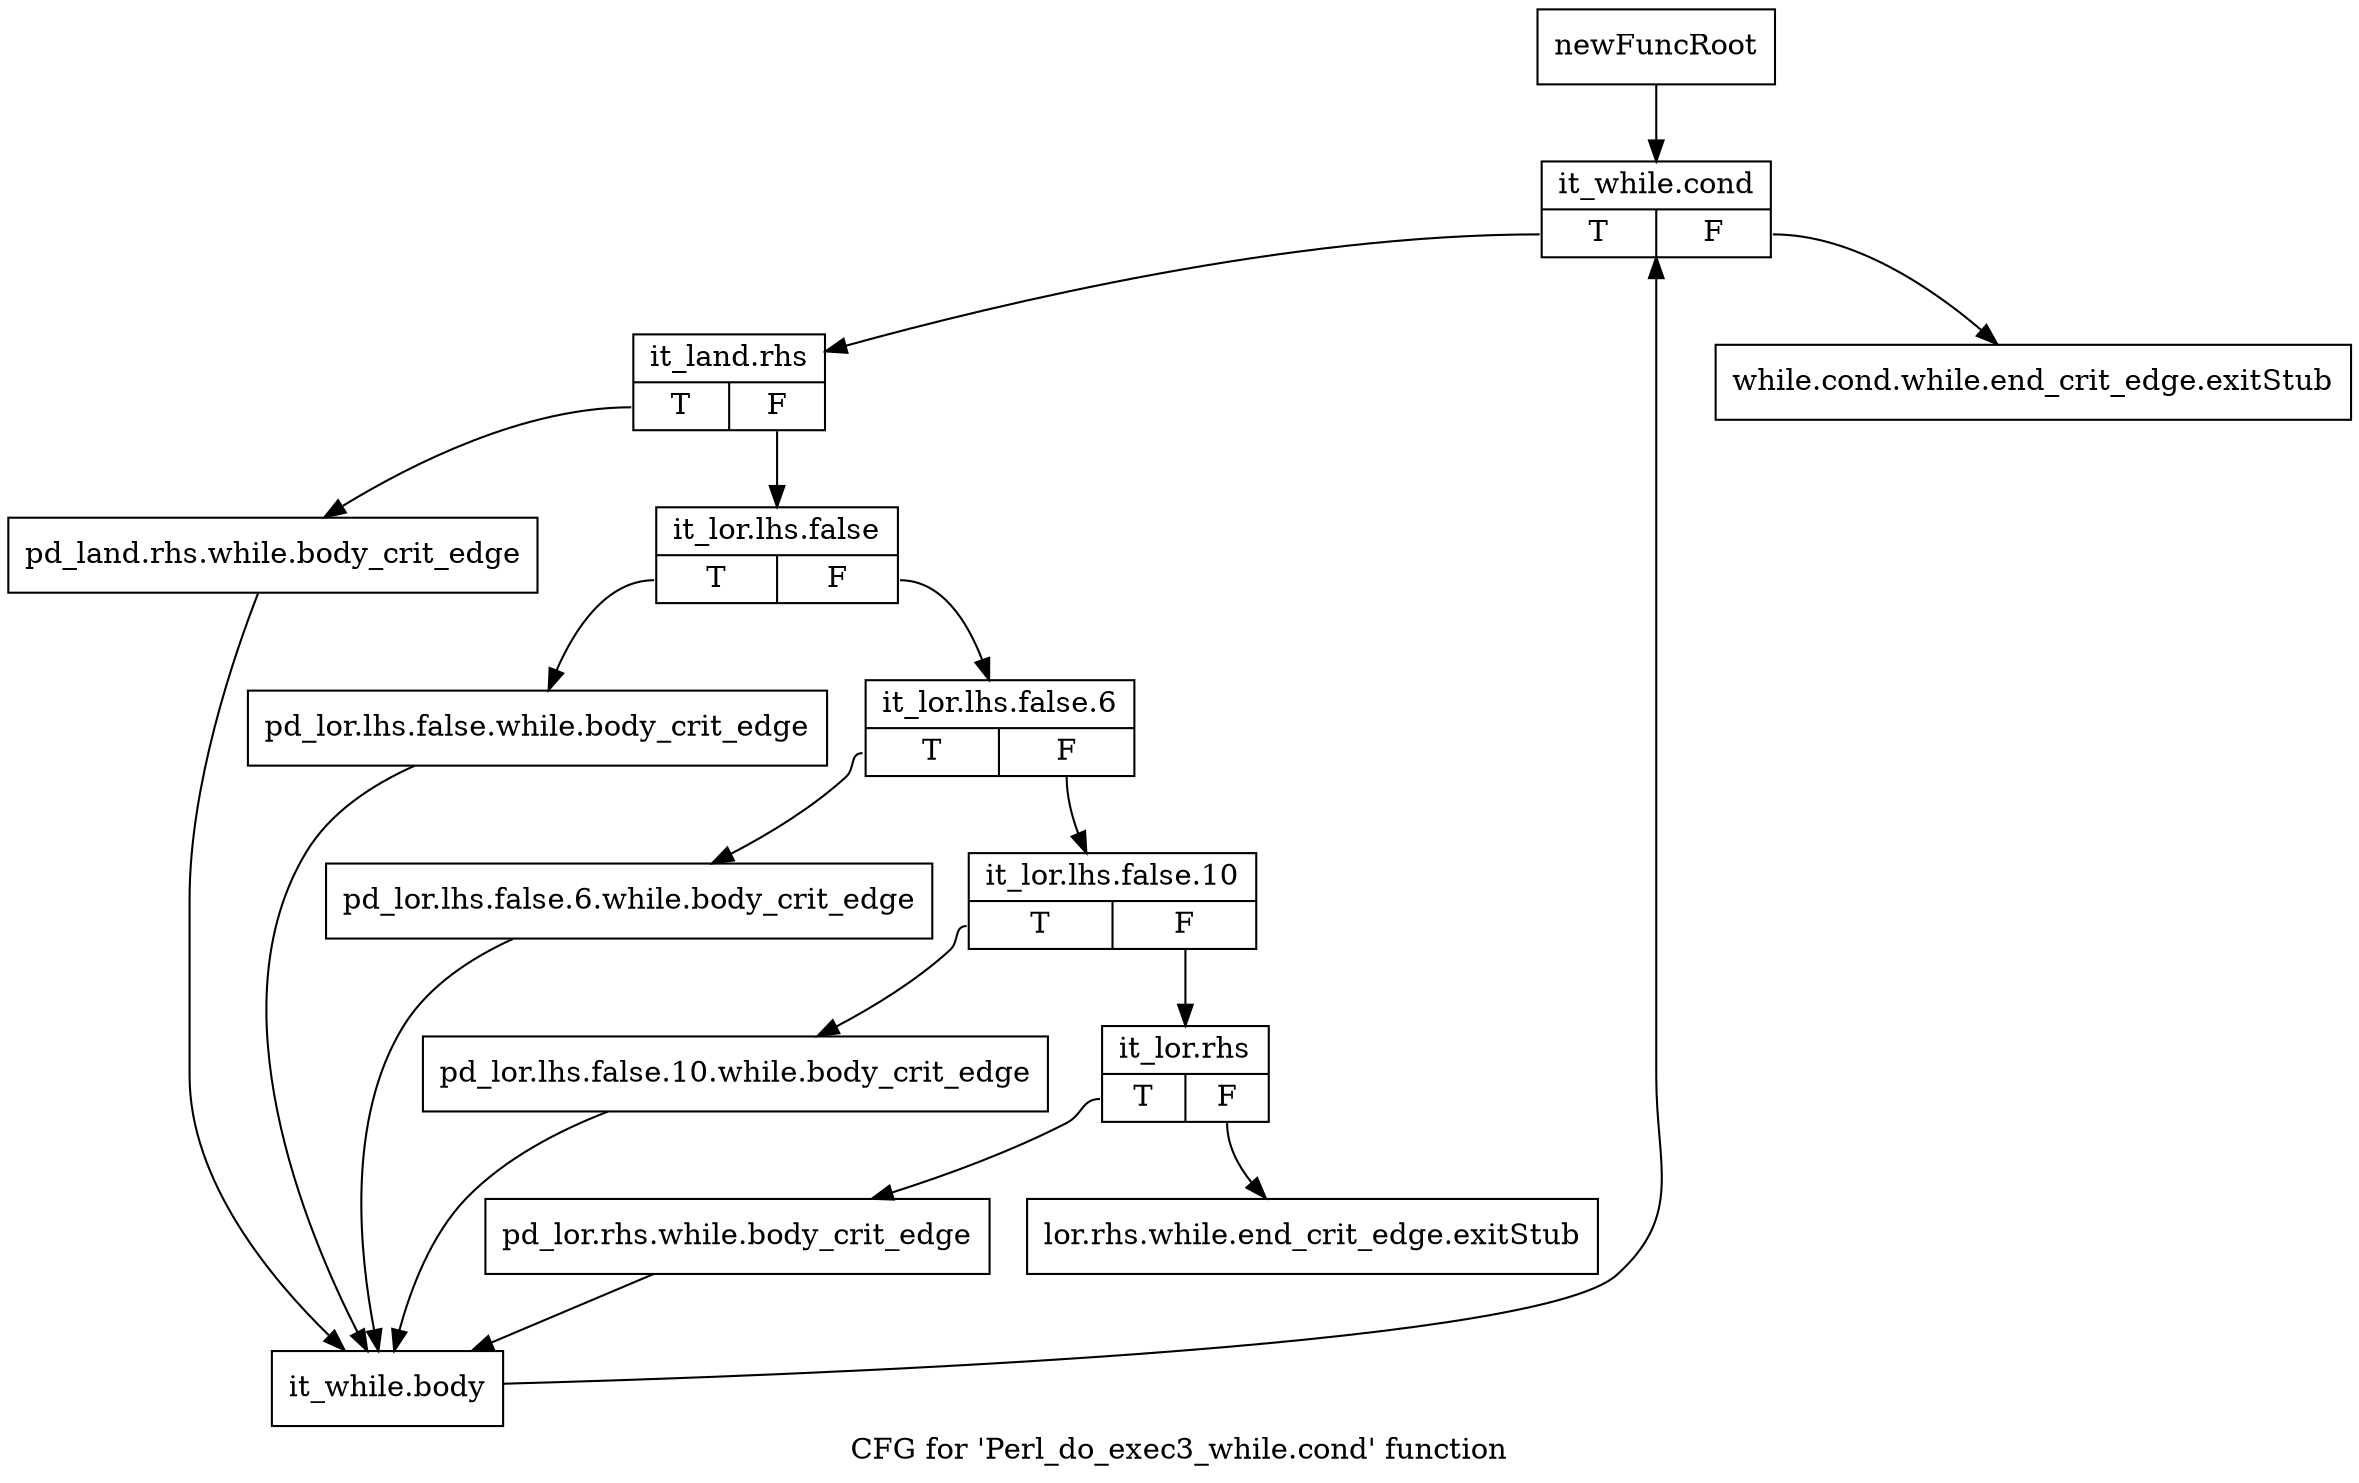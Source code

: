 digraph "CFG for 'Perl_do_exec3_while.cond' function" {
	label="CFG for 'Perl_do_exec3_while.cond' function";

	Node0x4aed940 [shape=record,label="{newFuncRoot}"];
	Node0x4aed940 -> Node0x4aeda30;
	Node0x4aed990 [shape=record,label="{while.cond.while.end_crit_edge.exitStub}"];
	Node0x4aed9e0 [shape=record,label="{lor.rhs.while.end_crit_edge.exitStub}"];
	Node0x4aeda30 [shape=record,label="{it_while.cond|{<s0>T|<s1>F}}"];
	Node0x4aeda30:s0 -> Node0x4aeda80;
	Node0x4aeda30:s1 -> Node0x4aed990;
	Node0x4aeda80 [shape=record,label="{it_land.rhs|{<s0>T|<s1>F}}"];
	Node0x4aeda80:s0 -> Node0x4aedd50;
	Node0x4aeda80:s1 -> Node0x4aedad0;
	Node0x4aedad0 [shape=record,label="{it_lor.lhs.false|{<s0>T|<s1>F}}"];
	Node0x4aedad0:s0 -> Node0x4aedd00;
	Node0x4aedad0:s1 -> Node0x4aedb20;
	Node0x4aedb20 [shape=record,label="{it_lor.lhs.false.6|{<s0>T|<s1>F}}"];
	Node0x4aedb20:s0 -> Node0x4aedcb0;
	Node0x4aedb20:s1 -> Node0x4aedb70;
	Node0x4aedb70 [shape=record,label="{it_lor.lhs.false.10|{<s0>T|<s1>F}}"];
	Node0x4aedb70:s0 -> Node0x4aedc60;
	Node0x4aedb70:s1 -> Node0x4aedbc0;
	Node0x4aedbc0 [shape=record,label="{it_lor.rhs|{<s0>T|<s1>F}}"];
	Node0x4aedbc0:s0 -> Node0x4aedc10;
	Node0x4aedbc0:s1 -> Node0x4aed9e0;
	Node0x4aedc10 [shape=record,label="{pd_lor.rhs.while.body_crit_edge}"];
	Node0x4aedc10 -> Node0x4aedda0;
	Node0x4aedc60 [shape=record,label="{pd_lor.lhs.false.10.while.body_crit_edge}"];
	Node0x4aedc60 -> Node0x4aedda0;
	Node0x4aedcb0 [shape=record,label="{pd_lor.lhs.false.6.while.body_crit_edge}"];
	Node0x4aedcb0 -> Node0x4aedda0;
	Node0x4aedd00 [shape=record,label="{pd_lor.lhs.false.while.body_crit_edge}"];
	Node0x4aedd00 -> Node0x4aedda0;
	Node0x4aedd50 [shape=record,label="{pd_land.rhs.while.body_crit_edge}"];
	Node0x4aedd50 -> Node0x4aedda0;
	Node0x4aedda0 [shape=record,label="{it_while.body}"];
	Node0x4aedda0 -> Node0x4aeda30;
}
